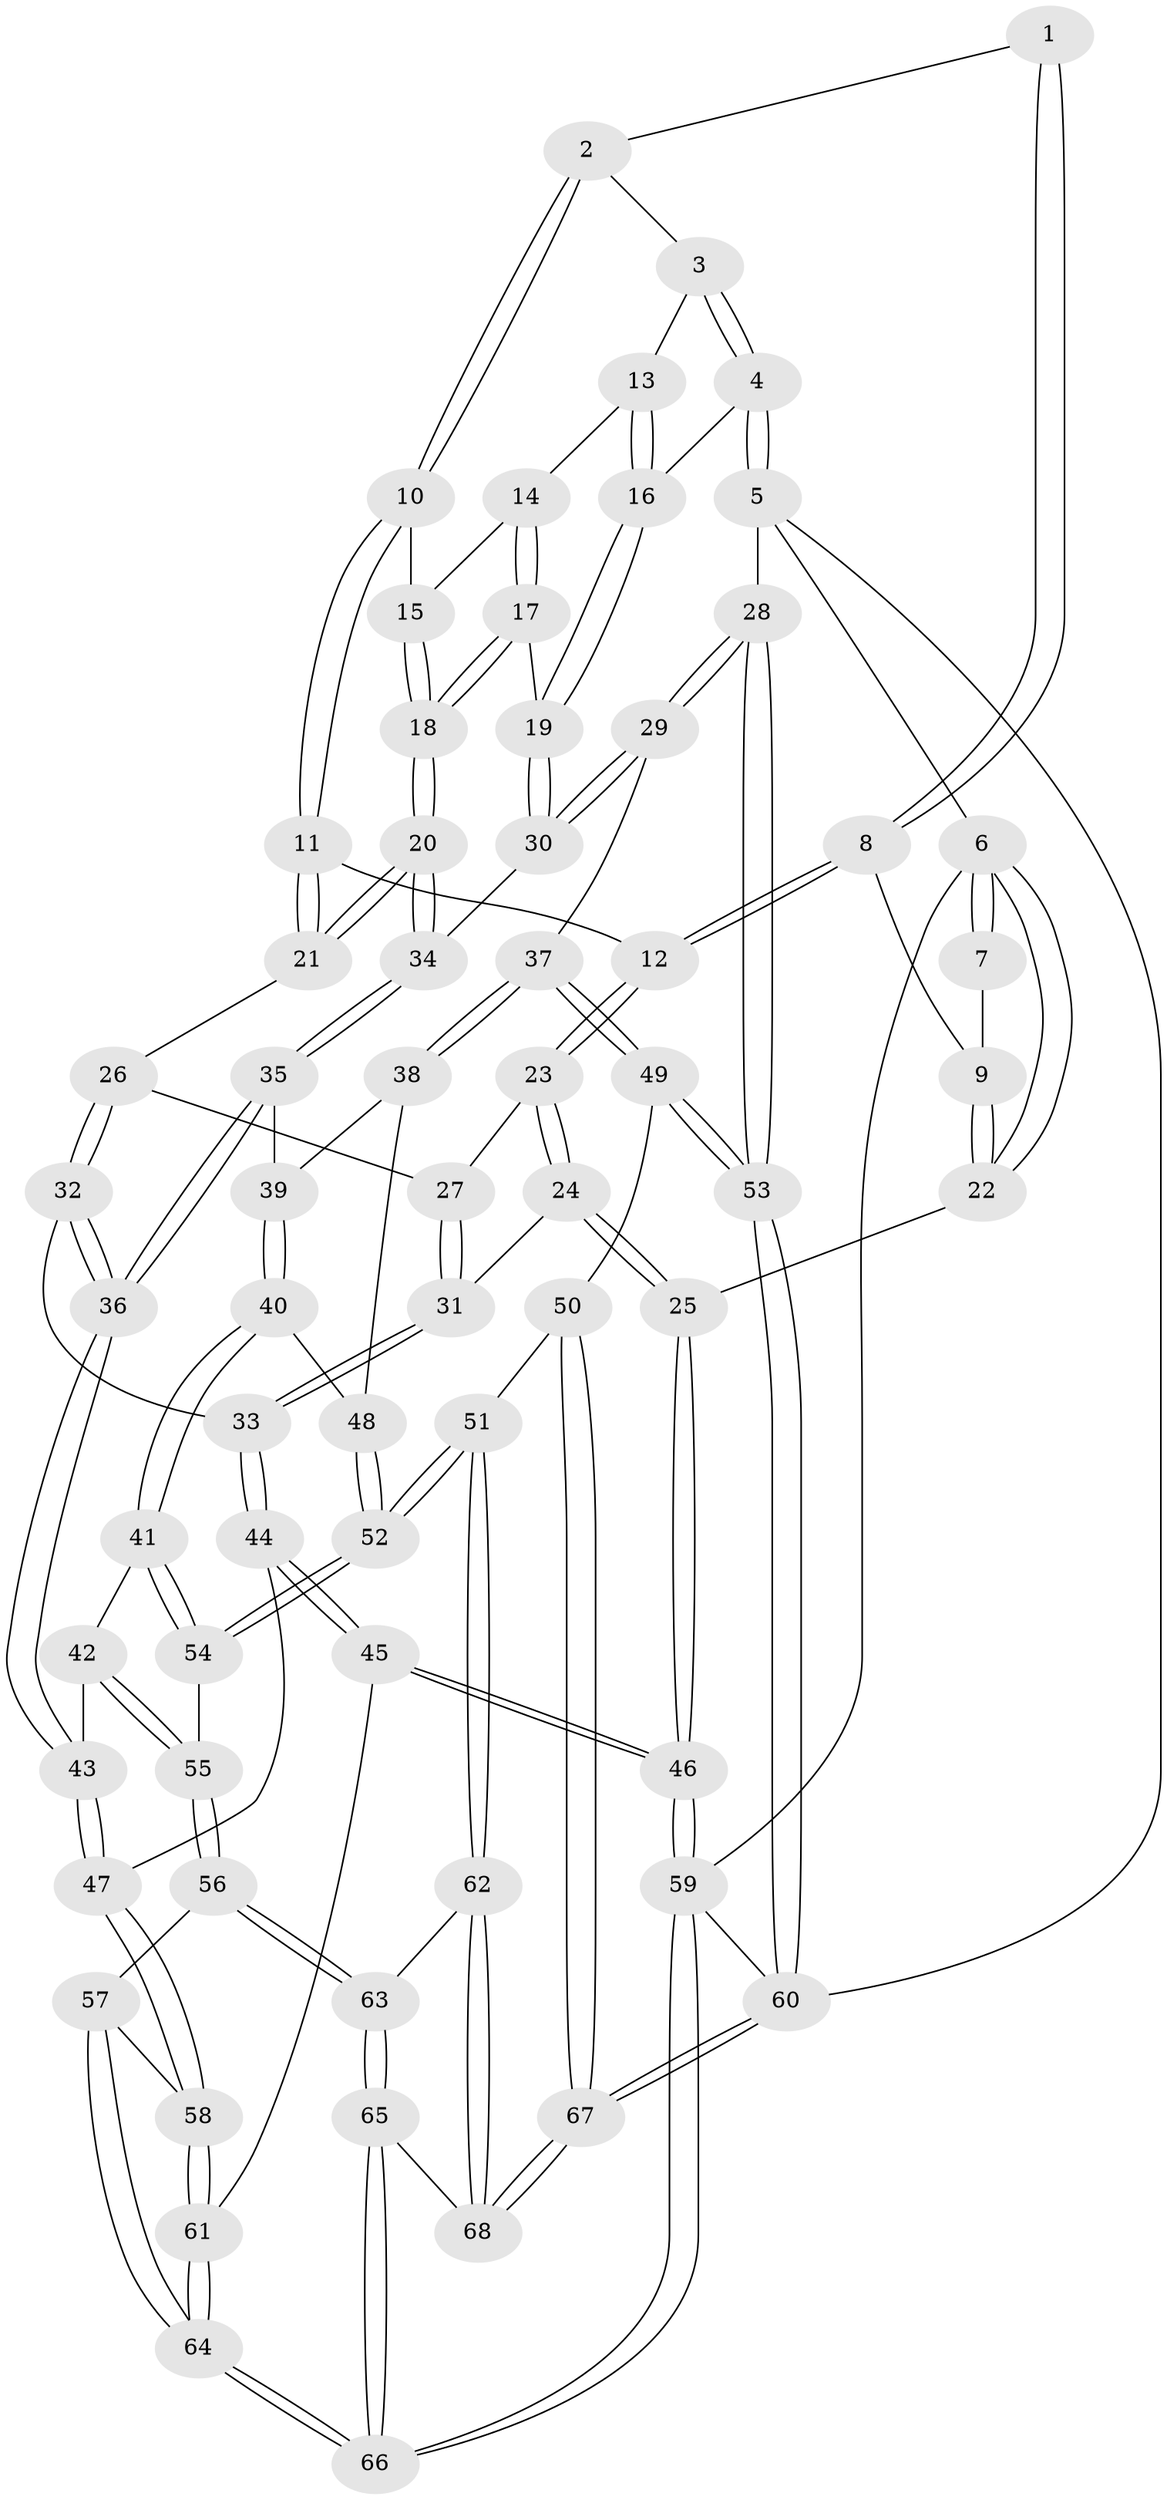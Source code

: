 // Generated by graph-tools (version 1.1) at 2025/51/03/09/25 03:51:10]
// undirected, 68 vertices, 167 edges
graph export_dot {
graph [start="1"]
  node [color=gray90,style=filled];
  1 [pos="+0.1666096410321365+0"];
  2 [pos="+0.28135277545038884+0"];
  3 [pos="+0.651078774506505+0"];
  4 [pos="+1+0"];
  5 [pos="+1+0"];
  6 [pos="+0+0"];
  7 [pos="+0.09843000817589644+0"];
  8 [pos="+0.06512215606388301+0.16449668546984483"];
  9 [pos="+0.009639525557768815+0.1749820405878802"];
  10 [pos="+0.3204197998231515+0.043732168162151926"];
  11 [pos="+0.2753322544971719+0.15901119452026066"];
  12 [pos="+0.18911204451198807+0.19040772798815603"];
  13 [pos="+0.6120709067081077+0.07899736050671913"];
  14 [pos="+0.5962613976320678+0.11932220511066653"];
  15 [pos="+0.492359680459013+0.12554534934240066"];
  16 [pos="+0.930061227385871+0.041901685379848785"];
  17 [pos="+0.6861752131335257+0.23606997434185997"];
  18 [pos="+0.4828479984083605+0.35815989074159704"];
  19 [pos="+0.799501276612972+0.2700371391939002"];
  20 [pos="+0.4669043693224843+0.3787861789225656"];
  21 [pos="+0.3334793609830714+0.3139375015253811"];
  22 [pos="+0+0.30006496248560743"];
  23 [pos="+0.1071340466022502+0.337936121243136"];
  24 [pos="+0+0.41185634201813925"];
  25 [pos="+0+0.4104195941970706"];
  26 [pos="+0.27994472770348916+0.3619285168353969"];
  27 [pos="+0.21803926956316366+0.36918397521724833"];
  28 [pos="+1+0.5152101736650795"];
  29 [pos="+0.8593083350025299+0.4567800907396913"];
  30 [pos="+0.8208730561331253+0.33957091315620425"];
  31 [pos="+0.14097601882760596+0.500360067690685"];
  32 [pos="+0.26131188910908204+0.4671914273638519"];
  33 [pos="+0.1703862818858261+0.5261979090766318"];
  34 [pos="+0.4726904446135927+0.40019429036145504"];
  35 [pos="+0.48164560141160584+0.43660722106914346"];
  36 [pos="+0.3998085872906553+0.5576104484958285"];
  37 [pos="+0.8576544237747505+0.458177491412986"];
  38 [pos="+0.6987522060354145+0.5095124859150018"];
  39 [pos="+0.5463721120174447+0.4679393698686186"];
  40 [pos="+0.5507219681566872+0.6516155477293565"];
  41 [pos="+0.5249702510229736+0.693860067364623"];
  42 [pos="+0.46207395844907245+0.6561142772122738"];
  43 [pos="+0.3872851310573277+0.6096822257665968"];
  44 [pos="+0.20580232497674014+0.6672753348983484"];
  45 [pos="+0+0.733593336852524"];
  46 [pos="+0+0.699499666225805"];
  47 [pos="+0.27225611737063604+0.695452181612131"];
  48 [pos="+0.6810172475517636+0.5481031185118646"];
  49 [pos="+0.7803288644036773+0.8170244467837915"];
  50 [pos="+0.7223563938101893+0.8329719815282903"];
  51 [pos="+0.6507159516940558+0.809318350035747"];
  52 [pos="+0.6496928678712872+0.8081095642645609"];
  53 [pos="+1+0.9759982826675647"];
  54 [pos="+0.5561152129095354+0.7511578285095364"];
  55 [pos="+0.4050766318388352+0.8273475823201747"];
  56 [pos="+0.3551473657781998+0.8535274353228287"];
  57 [pos="+0.3532745958289996+0.8531628285086379"];
  58 [pos="+0.27540598743698025+0.708397005212851"];
  59 [pos="+0+1"];
  60 [pos="+1+1"];
  61 [pos="+0.13339894011782738+0.9072490038436197"];
  62 [pos="+0.5135278791999207+0.9553006078040529"];
  63 [pos="+0.4189810818741192+0.9045472324371836"];
  64 [pos="+0.1826955289210159+1"];
  65 [pos="+0.3433320699036089+1"];
  66 [pos="+0.14558678407737174+1"];
  67 [pos="+0.6951545539563726+1"];
  68 [pos="+0.5392650041954414+1"];
  1 -- 2;
  1 -- 8;
  1 -- 8;
  2 -- 3;
  2 -- 10;
  2 -- 10;
  3 -- 4;
  3 -- 4;
  3 -- 13;
  4 -- 5;
  4 -- 5;
  4 -- 16;
  5 -- 6;
  5 -- 28;
  5 -- 60;
  6 -- 7;
  6 -- 7;
  6 -- 22;
  6 -- 22;
  6 -- 59;
  7 -- 9;
  8 -- 9;
  8 -- 12;
  8 -- 12;
  9 -- 22;
  9 -- 22;
  10 -- 11;
  10 -- 11;
  10 -- 15;
  11 -- 12;
  11 -- 21;
  11 -- 21;
  12 -- 23;
  12 -- 23;
  13 -- 14;
  13 -- 16;
  13 -- 16;
  14 -- 15;
  14 -- 17;
  14 -- 17;
  15 -- 18;
  15 -- 18;
  16 -- 19;
  16 -- 19;
  17 -- 18;
  17 -- 18;
  17 -- 19;
  18 -- 20;
  18 -- 20;
  19 -- 30;
  19 -- 30;
  20 -- 21;
  20 -- 21;
  20 -- 34;
  20 -- 34;
  21 -- 26;
  22 -- 25;
  23 -- 24;
  23 -- 24;
  23 -- 27;
  24 -- 25;
  24 -- 25;
  24 -- 31;
  25 -- 46;
  25 -- 46;
  26 -- 27;
  26 -- 32;
  26 -- 32;
  27 -- 31;
  27 -- 31;
  28 -- 29;
  28 -- 29;
  28 -- 53;
  28 -- 53;
  29 -- 30;
  29 -- 30;
  29 -- 37;
  30 -- 34;
  31 -- 33;
  31 -- 33;
  32 -- 33;
  32 -- 36;
  32 -- 36;
  33 -- 44;
  33 -- 44;
  34 -- 35;
  34 -- 35;
  35 -- 36;
  35 -- 36;
  35 -- 39;
  36 -- 43;
  36 -- 43;
  37 -- 38;
  37 -- 38;
  37 -- 49;
  37 -- 49;
  38 -- 39;
  38 -- 48;
  39 -- 40;
  39 -- 40;
  40 -- 41;
  40 -- 41;
  40 -- 48;
  41 -- 42;
  41 -- 54;
  41 -- 54;
  42 -- 43;
  42 -- 55;
  42 -- 55;
  43 -- 47;
  43 -- 47;
  44 -- 45;
  44 -- 45;
  44 -- 47;
  45 -- 46;
  45 -- 46;
  45 -- 61;
  46 -- 59;
  46 -- 59;
  47 -- 58;
  47 -- 58;
  48 -- 52;
  48 -- 52;
  49 -- 50;
  49 -- 53;
  49 -- 53;
  50 -- 51;
  50 -- 67;
  50 -- 67;
  51 -- 52;
  51 -- 52;
  51 -- 62;
  51 -- 62;
  52 -- 54;
  52 -- 54;
  53 -- 60;
  53 -- 60;
  54 -- 55;
  55 -- 56;
  55 -- 56;
  56 -- 57;
  56 -- 63;
  56 -- 63;
  57 -- 58;
  57 -- 64;
  57 -- 64;
  58 -- 61;
  58 -- 61;
  59 -- 66;
  59 -- 66;
  59 -- 60;
  60 -- 67;
  60 -- 67;
  61 -- 64;
  61 -- 64;
  62 -- 63;
  62 -- 68;
  62 -- 68;
  63 -- 65;
  63 -- 65;
  64 -- 66;
  64 -- 66;
  65 -- 66;
  65 -- 66;
  65 -- 68;
  67 -- 68;
  67 -- 68;
}

